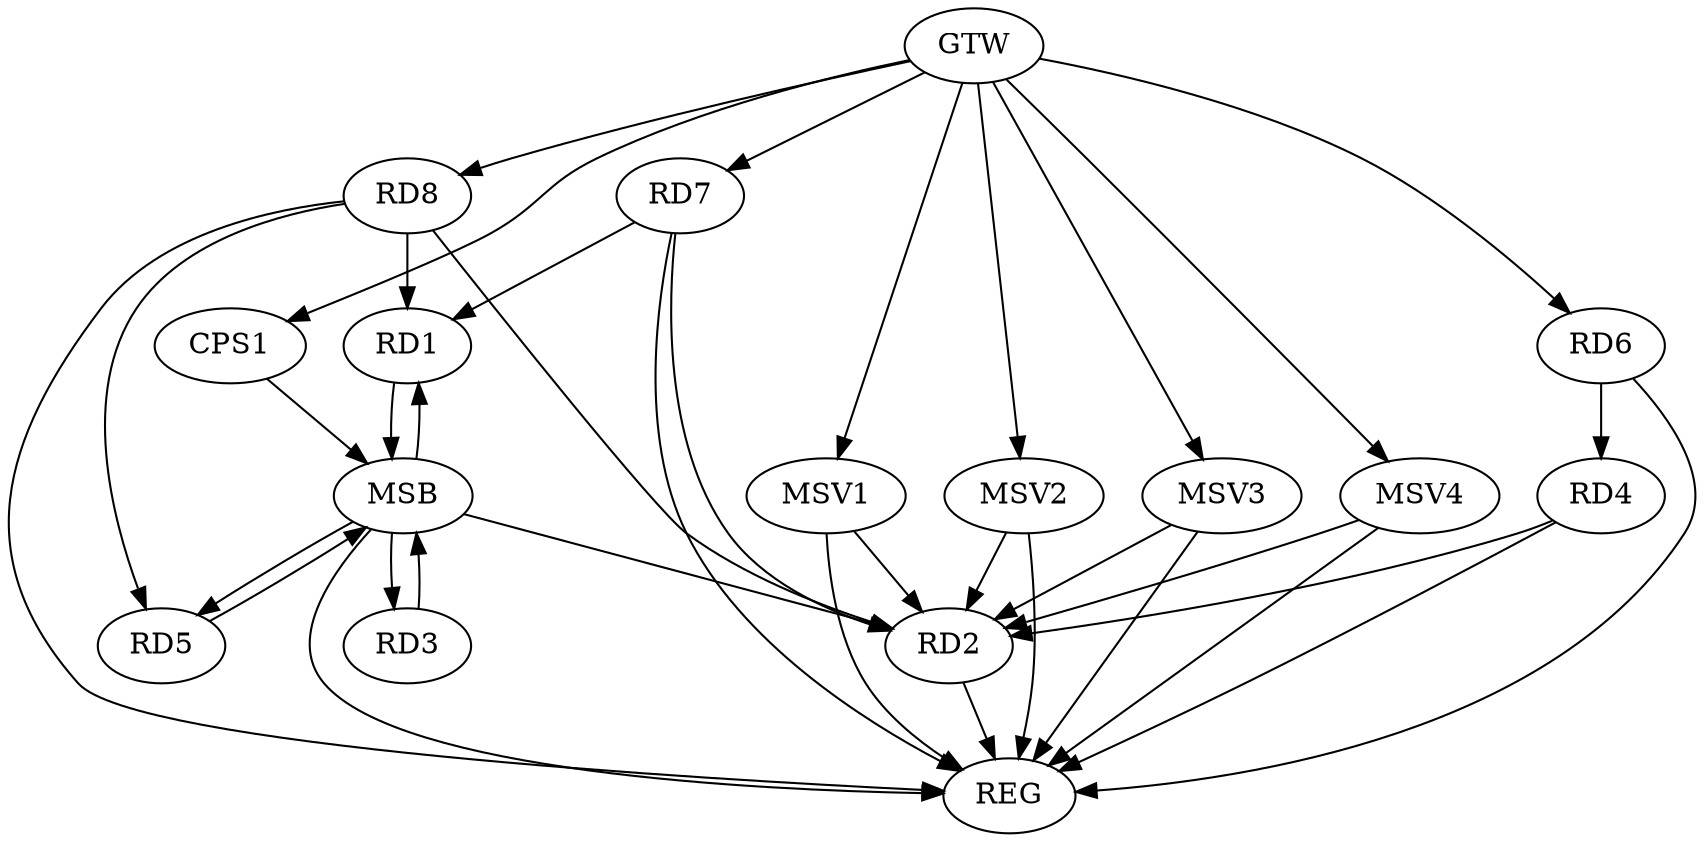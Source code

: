 strict digraph G {
  RD1 [ label="RD1" ];
  RD2 [ label="RD2" ];
  RD3 [ label="RD3" ];
  RD4 [ label="RD4" ];
  RD5 [ label="RD5" ];
  RD6 [ label="RD6" ];
  RD7 [ label="RD7" ];
  RD8 [ label="RD8" ];
  CPS1 [ label="CPS1" ];
  GTW [ label="GTW" ];
  REG [ label="REG" ];
  MSB [ label="MSB" ];
  MSV1 [ label="MSV1" ];
  MSV2 [ label="MSV2" ];
  MSV3 [ label="MSV3" ];
  MSV4 [ label="MSV4" ];
  RD7 -> RD1;
  RD8 -> RD1;
  RD4 -> RD2;
  RD7 -> RD2;
  RD8 -> RD2;
  RD6 -> RD4;
  RD8 -> RD5;
  GTW -> RD6;
  GTW -> RD7;
  GTW -> RD8;
  GTW -> CPS1;
  RD2 -> REG;
  RD4 -> REG;
  RD6 -> REG;
  RD7 -> REG;
  RD8 -> REG;
  RD1 -> MSB;
  MSB -> REG;
  RD3 -> MSB;
  RD5 -> MSB;
  CPS1 -> MSB;
  MSB -> RD1;
  MSB -> RD2;
  MSB -> RD3;
  MSB -> RD5;
  MSV1 -> RD2;
  GTW -> MSV1;
  MSV1 -> REG;
  MSV2 -> RD2;
  GTW -> MSV2;
  MSV2 -> REG;
  MSV3 -> RD2;
  GTW -> MSV3;
  MSV3 -> REG;
  MSV4 -> RD2;
  GTW -> MSV4;
  MSV4 -> REG;
}
